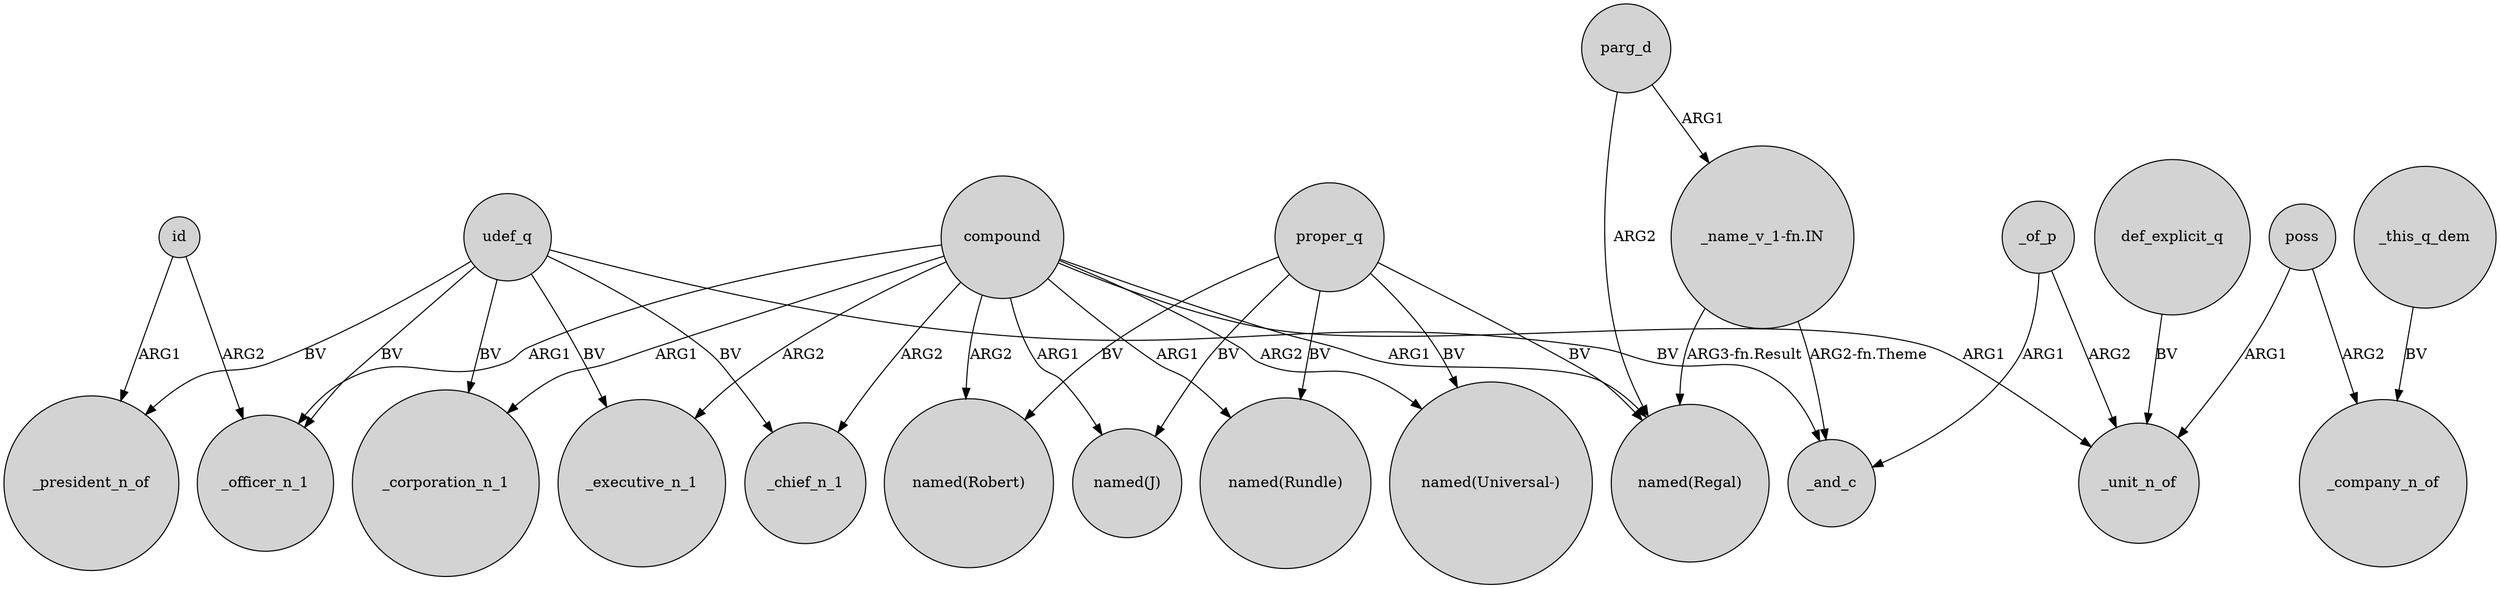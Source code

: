 digraph {
	node [shape=circle style=filled]
	"_name_v_1-fn.IN" -> _and_c [label="ARG2-fn.Theme"]
	proper_q -> "named(Regal)" [label=BV]
	udef_q -> _executive_n_1 [label=BV]
	proper_q -> "named(Rundle)" [label=BV]
	def_explicit_q -> _unit_n_of [label=BV]
	compound -> _unit_n_of [label=ARG1]
	compound -> "named(Universal-)" [label=ARG2]
	compound -> "named(Robert)" [label=ARG2]
	id -> _president_n_of [label=ARG1]
	_this_q_dem -> _company_n_of [label=BV]
	_of_p -> _unit_n_of [label=ARG2]
	proper_q -> "named(J)" [label=BV]
	proper_q -> "named(Universal-)" [label=BV]
	compound -> _chief_n_1 [label=ARG2]
	compound -> _officer_n_1 [label=ARG1]
	"_name_v_1-fn.IN" -> "named(Regal)" [label="ARG3-fn.Result"]
	udef_q -> _corporation_n_1 [label=BV]
	compound -> _corporation_n_1 [label=ARG1]
	udef_q -> _chief_n_1 [label=BV]
	udef_q -> _president_n_of [label=BV]
	id -> _officer_n_1 [label=ARG2]
	poss -> _unit_n_of [label=ARG1]
	proper_q -> "named(Robert)" [label=BV]
	udef_q -> _officer_n_1 [label=BV]
	compound -> "named(Regal)" [label=ARG1]
	_of_p -> _and_c [label=ARG1]
	poss -> _company_n_of [label=ARG2]
	parg_d -> "named(Regal)" [label=ARG2]
	udef_q -> _and_c [label=BV]
	compound -> _executive_n_1 [label=ARG2]
	parg_d -> "_name_v_1-fn.IN" [label=ARG1]
	compound -> "named(Rundle)" [label=ARG1]
	compound -> "named(J)" [label=ARG1]
}
